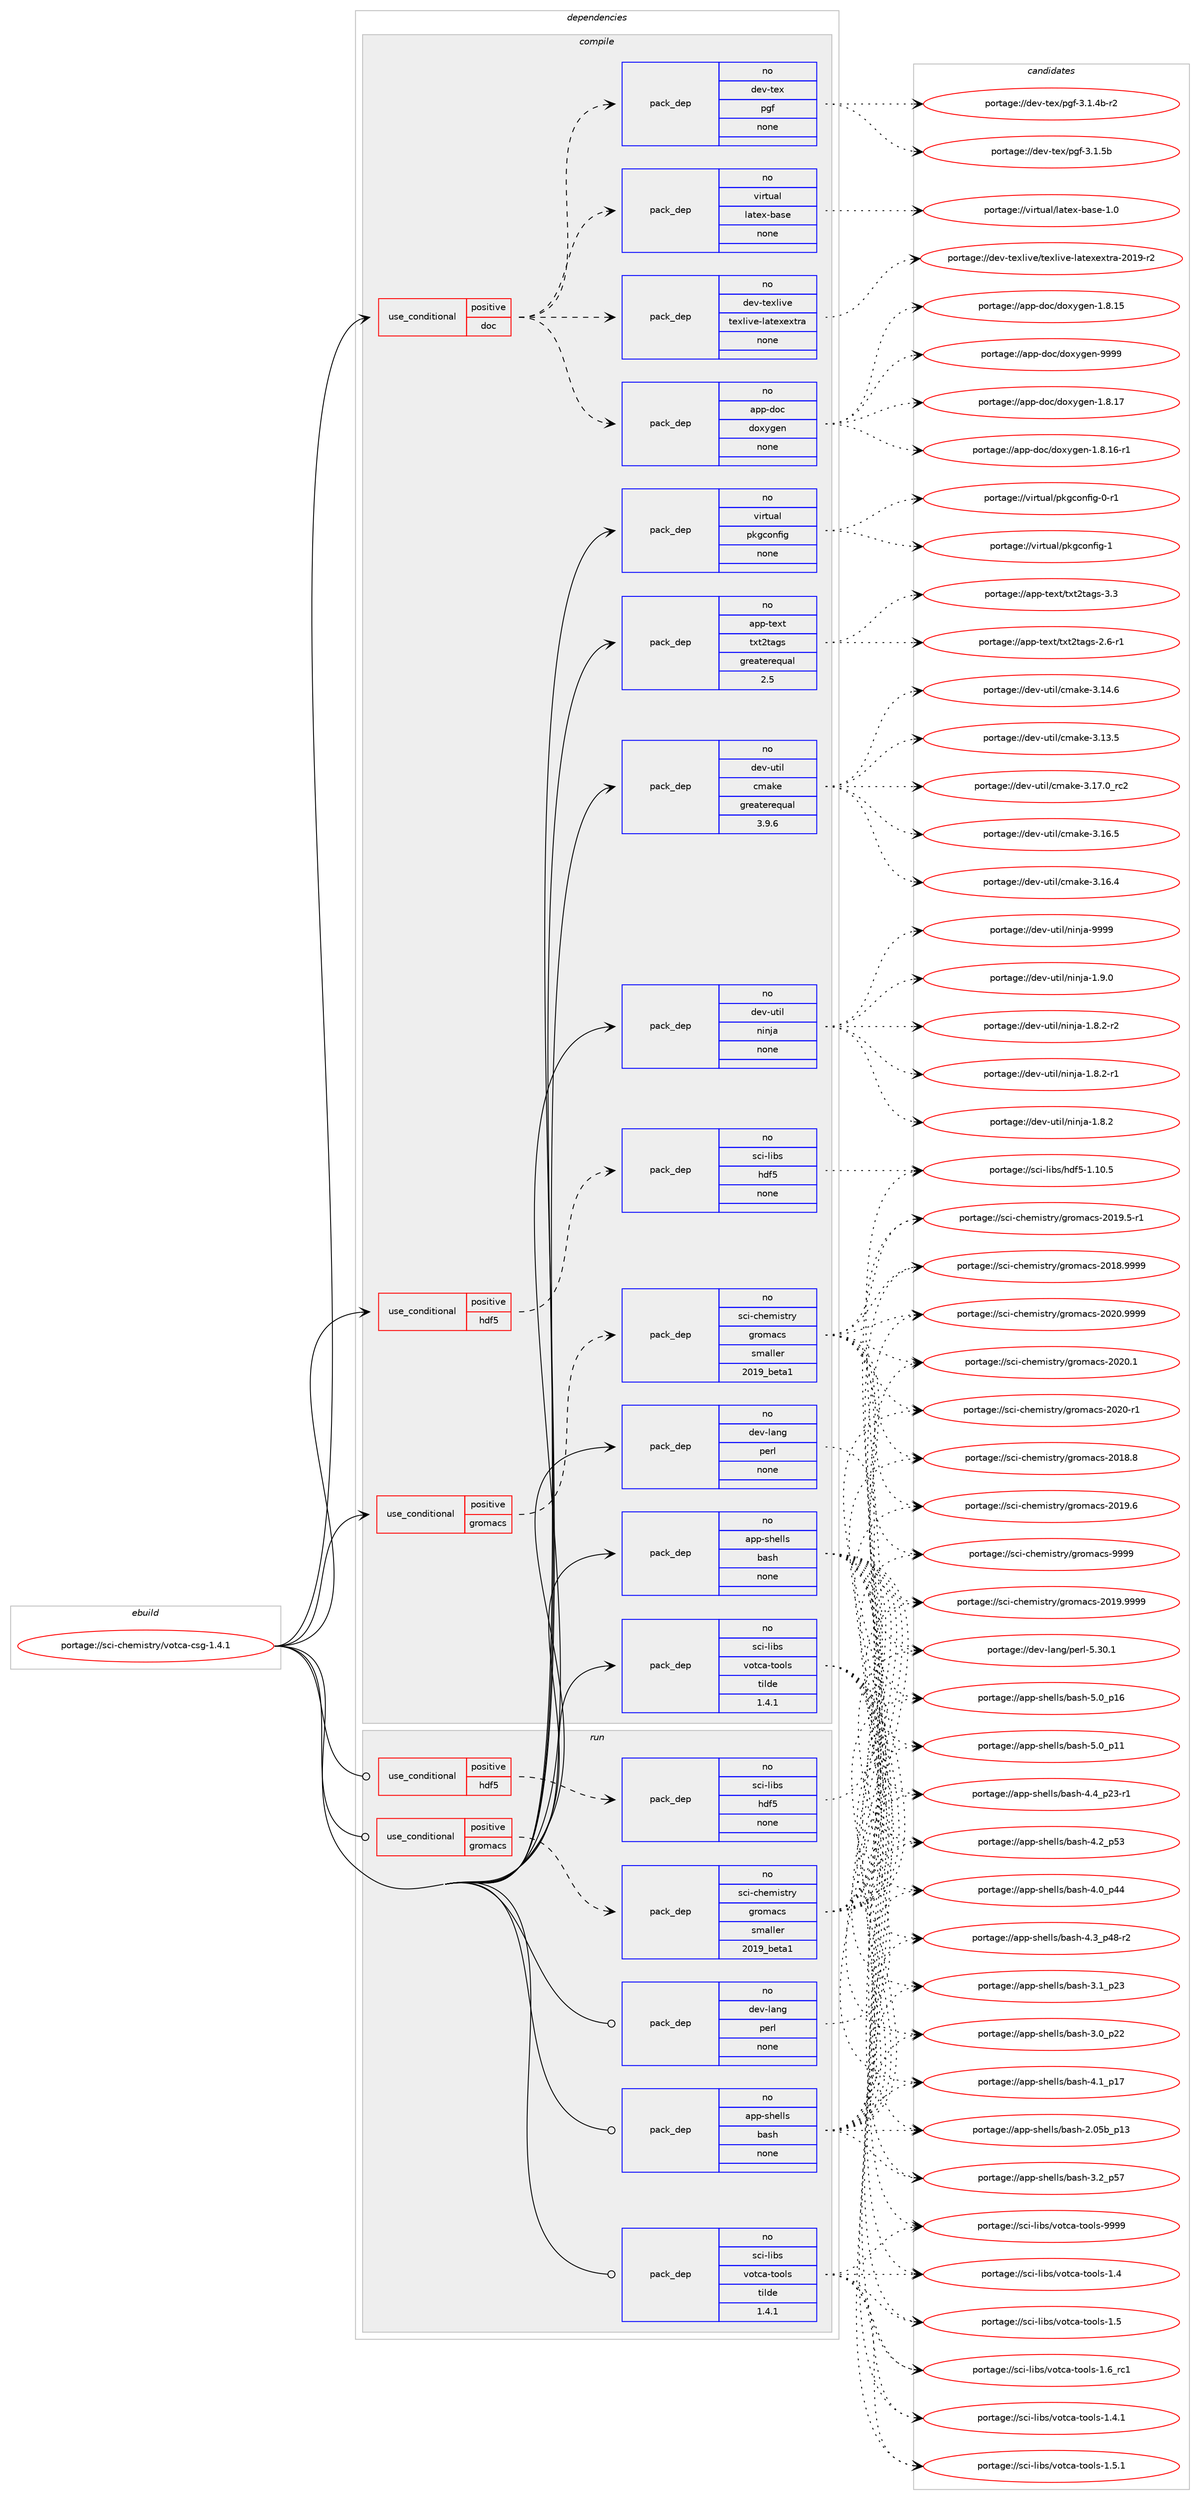 digraph prolog {

# *************
# Graph options
# *************

newrank=true;
concentrate=true;
compound=true;
graph [rankdir=LR,fontname=Helvetica,fontsize=10,ranksep=1.5];#, ranksep=2.5, nodesep=0.2];
edge  [arrowhead=vee];
node  [fontname=Helvetica,fontsize=10];

# **********
# The ebuild
# **********

subgraph cluster_leftcol {
color=gray;
rank=same;
label=<<i>ebuild</i>>;
id [label="portage://sci-chemistry/votca-csg-1.4.1", color=red, width=4, href="../sci-chemistry/votca-csg-1.4.1.svg"];
}

# ****************
# The dependencies
# ****************

subgraph cluster_midcol {
color=gray;
label=<<i>dependencies</i>>;
subgraph cluster_compile {
fillcolor="#eeeeee";
style=filled;
label=<<i>compile</i>>;
subgraph cond7781 {
dependency43125 [label=<<TABLE BORDER="0" CELLBORDER="1" CELLSPACING="0" CELLPADDING="4"><TR><TD ROWSPAN="3" CELLPADDING="10">use_conditional</TD></TR><TR><TD>positive</TD></TR><TR><TD>doc</TD></TR></TABLE>>, shape=none, color=red];
subgraph pack34440 {
dependency43126 [label=<<TABLE BORDER="0" CELLBORDER="1" CELLSPACING="0" CELLPADDING="4" WIDTH="220"><TR><TD ROWSPAN="6" CELLPADDING="30">pack_dep</TD></TR><TR><TD WIDTH="110">no</TD></TR><TR><TD>app-doc</TD></TR><TR><TD>doxygen</TD></TR><TR><TD>none</TD></TR><TR><TD></TD></TR></TABLE>>, shape=none, color=blue];
}
dependency43125:e -> dependency43126:w [weight=20,style="dashed",arrowhead="vee"];
subgraph pack34441 {
dependency43127 [label=<<TABLE BORDER="0" CELLBORDER="1" CELLSPACING="0" CELLPADDING="4" WIDTH="220"><TR><TD ROWSPAN="6" CELLPADDING="30">pack_dep</TD></TR><TR><TD WIDTH="110">no</TD></TR><TR><TD>dev-texlive</TD></TR><TR><TD>texlive-latexextra</TD></TR><TR><TD>none</TD></TR><TR><TD></TD></TR></TABLE>>, shape=none, color=blue];
}
dependency43125:e -> dependency43127:w [weight=20,style="dashed",arrowhead="vee"];
subgraph pack34442 {
dependency43128 [label=<<TABLE BORDER="0" CELLBORDER="1" CELLSPACING="0" CELLPADDING="4" WIDTH="220"><TR><TD ROWSPAN="6" CELLPADDING="30">pack_dep</TD></TR><TR><TD WIDTH="110">no</TD></TR><TR><TD>virtual</TD></TR><TR><TD>latex-base</TD></TR><TR><TD>none</TD></TR><TR><TD></TD></TR></TABLE>>, shape=none, color=blue];
}
dependency43125:e -> dependency43128:w [weight=20,style="dashed",arrowhead="vee"];
subgraph pack34443 {
dependency43129 [label=<<TABLE BORDER="0" CELLBORDER="1" CELLSPACING="0" CELLPADDING="4" WIDTH="220"><TR><TD ROWSPAN="6" CELLPADDING="30">pack_dep</TD></TR><TR><TD WIDTH="110">no</TD></TR><TR><TD>dev-tex</TD></TR><TR><TD>pgf</TD></TR><TR><TD>none</TD></TR><TR><TD></TD></TR></TABLE>>, shape=none, color=blue];
}
dependency43125:e -> dependency43129:w [weight=20,style="dashed",arrowhead="vee"];
}
id:e -> dependency43125:w [weight=20,style="solid",arrowhead="vee"];
subgraph cond7782 {
dependency43130 [label=<<TABLE BORDER="0" CELLBORDER="1" CELLSPACING="0" CELLPADDING="4"><TR><TD ROWSPAN="3" CELLPADDING="10">use_conditional</TD></TR><TR><TD>positive</TD></TR><TR><TD>gromacs</TD></TR></TABLE>>, shape=none, color=red];
subgraph pack34444 {
dependency43131 [label=<<TABLE BORDER="0" CELLBORDER="1" CELLSPACING="0" CELLPADDING="4" WIDTH="220"><TR><TD ROWSPAN="6" CELLPADDING="30">pack_dep</TD></TR><TR><TD WIDTH="110">no</TD></TR><TR><TD>sci-chemistry</TD></TR><TR><TD>gromacs</TD></TR><TR><TD>smaller</TD></TR><TR><TD>2019_beta1</TD></TR></TABLE>>, shape=none, color=blue];
}
dependency43130:e -> dependency43131:w [weight=20,style="dashed",arrowhead="vee"];
}
id:e -> dependency43130:w [weight=20,style="solid",arrowhead="vee"];
subgraph cond7783 {
dependency43132 [label=<<TABLE BORDER="0" CELLBORDER="1" CELLSPACING="0" CELLPADDING="4"><TR><TD ROWSPAN="3" CELLPADDING="10">use_conditional</TD></TR><TR><TD>positive</TD></TR><TR><TD>hdf5</TD></TR></TABLE>>, shape=none, color=red];
subgraph pack34445 {
dependency43133 [label=<<TABLE BORDER="0" CELLBORDER="1" CELLSPACING="0" CELLPADDING="4" WIDTH="220"><TR><TD ROWSPAN="6" CELLPADDING="30">pack_dep</TD></TR><TR><TD WIDTH="110">no</TD></TR><TR><TD>sci-libs</TD></TR><TR><TD>hdf5</TD></TR><TR><TD>none</TD></TR><TR><TD></TD></TR></TABLE>>, shape=none, color=blue];
}
dependency43132:e -> dependency43133:w [weight=20,style="dashed",arrowhead="vee"];
}
id:e -> dependency43132:w [weight=20,style="solid",arrowhead="vee"];
subgraph pack34446 {
dependency43134 [label=<<TABLE BORDER="0" CELLBORDER="1" CELLSPACING="0" CELLPADDING="4" WIDTH="220"><TR><TD ROWSPAN="6" CELLPADDING="30">pack_dep</TD></TR><TR><TD WIDTH="110">no</TD></TR><TR><TD>app-shells</TD></TR><TR><TD>bash</TD></TR><TR><TD>none</TD></TR><TR><TD></TD></TR></TABLE>>, shape=none, color=blue];
}
id:e -> dependency43134:w [weight=20,style="solid",arrowhead="vee"];
subgraph pack34447 {
dependency43135 [label=<<TABLE BORDER="0" CELLBORDER="1" CELLSPACING="0" CELLPADDING="4" WIDTH="220"><TR><TD ROWSPAN="6" CELLPADDING="30">pack_dep</TD></TR><TR><TD WIDTH="110">no</TD></TR><TR><TD>app-text</TD></TR><TR><TD>txt2tags</TD></TR><TR><TD>greaterequal</TD></TR><TR><TD>2.5</TD></TR></TABLE>>, shape=none, color=blue];
}
id:e -> dependency43135:w [weight=20,style="solid",arrowhead="vee"];
subgraph pack34448 {
dependency43136 [label=<<TABLE BORDER="0" CELLBORDER="1" CELLSPACING="0" CELLPADDING="4" WIDTH="220"><TR><TD ROWSPAN="6" CELLPADDING="30">pack_dep</TD></TR><TR><TD WIDTH="110">no</TD></TR><TR><TD>dev-lang</TD></TR><TR><TD>perl</TD></TR><TR><TD>none</TD></TR><TR><TD></TD></TR></TABLE>>, shape=none, color=blue];
}
id:e -> dependency43136:w [weight=20,style="solid",arrowhead="vee"];
subgraph pack34449 {
dependency43137 [label=<<TABLE BORDER="0" CELLBORDER="1" CELLSPACING="0" CELLPADDING="4" WIDTH="220"><TR><TD ROWSPAN="6" CELLPADDING="30">pack_dep</TD></TR><TR><TD WIDTH="110">no</TD></TR><TR><TD>dev-util</TD></TR><TR><TD>cmake</TD></TR><TR><TD>greaterequal</TD></TR><TR><TD>3.9.6</TD></TR></TABLE>>, shape=none, color=blue];
}
id:e -> dependency43137:w [weight=20,style="solid",arrowhead="vee"];
subgraph pack34450 {
dependency43138 [label=<<TABLE BORDER="0" CELLBORDER="1" CELLSPACING="0" CELLPADDING="4" WIDTH="220"><TR><TD ROWSPAN="6" CELLPADDING="30">pack_dep</TD></TR><TR><TD WIDTH="110">no</TD></TR><TR><TD>dev-util</TD></TR><TR><TD>ninja</TD></TR><TR><TD>none</TD></TR><TR><TD></TD></TR></TABLE>>, shape=none, color=blue];
}
id:e -> dependency43138:w [weight=20,style="solid",arrowhead="vee"];
subgraph pack34451 {
dependency43139 [label=<<TABLE BORDER="0" CELLBORDER="1" CELLSPACING="0" CELLPADDING="4" WIDTH="220"><TR><TD ROWSPAN="6" CELLPADDING="30">pack_dep</TD></TR><TR><TD WIDTH="110">no</TD></TR><TR><TD>sci-libs</TD></TR><TR><TD>votca-tools</TD></TR><TR><TD>tilde</TD></TR><TR><TD>1.4.1</TD></TR></TABLE>>, shape=none, color=blue];
}
id:e -> dependency43139:w [weight=20,style="solid",arrowhead="vee"];
subgraph pack34452 {
dependency43140 [label=<<TABLE BORDER="0" CELLBORDER="1" CELLSPACING="0" CELLPADDING="4" WIDTH="220"><TR><TD ROWSPAN="6" CELLPADDING="30">pack_dep</TD></TR><TR><TD WIDTH="110">no</TD></TR><TR><TD>virtual</TD></TR><TR><TD>pkgconfig</TD></TR><TR><TD>none</TD></TR><TR><TD></TD></TR></TABLE>>, shape=none, color=blue];
}
id:e -> dependency43140:w [weight=20,style="solid",arrowhead="vee"];
}
subgraph cluster_compileandrun {
fillcolor="#eeeeee";
style=filled;
label=<<i>compile and run</i>>;
}
subgraph cluster_run {
fillcolor="#eeeeee";
style=filled;
label=<<i>run</i>>;
subgraph cond7784 {
dependency43141 [label=<<TABLE BORDER="0" CELLBORDER="1" CELLSPACING="0" CELLPADDING="4"><TR><TD ROWSPAN="3" CELLPADDING="10">use_conditional</TD></TR><TR><TD>positive</TD></TR><TR><TD>gromacs</TD></TR></TABLE>>, shape=none, color=red];
subgraph pack34453 {
dependency43142 [label=<<TABLE BORDER="0" CELLBORDER="1" CELLSPACING="0" CELLPADDING="4" WIDTH="220"><TR><TD ROWSPAN="6" CELLPADDING="30">pack_dep</TD></TR><TR><TD WIDTH="110">no</TD></TR><TR><TD>sci-chemistry</TD></TR><TR><TD>gromacs</TD></TR><TR><TD>smaller</TD></TR><TR><TD>2019_beta1</TD></TR></TABLE>>, shape=none, color=blue];
}
dependency43141:e -> dependency43142:w [weight=20,style="dashed",arrowhead="vee"];
}
id:e -> dependency43141:w [weight=20,style="solid",arrowhead="odot"];
subgraph cond7785 {
dependency43143 [label=<<TABLE BORDER="0" CELLBORDER="1" CELLSPACING="0" CELLPADDING="4"><TR><TD ROWSPAN="3" CELLPADDING="10">use_conditional</TD></TR><TR><TD>positive</TD></TR><TR><TD>hdf5</TD></TR></TABLE>>, shape=none, color=red];
subgraph pack34454 {
dependency43144 [label=<<TABLE BORDER="0" CELLBORDER="1" CELLSPACING="0" CELLPADDING="4" WIDTH="220"><TR><TD ROWSPAN="6" CELLPADDING="30">pack_dep</TD></TR><TR><TD WIDTH="110">no</TD></TR><TR><TD>sci-libs</TD></TR><TR><TD>hdf5</TD></TR><TR><TD>none</TD></TR><TR><TD></TD></TR></TABLE>>, shape=none, color=blue];
}
dependency43143:e -> dependency43144:w [weight=20,style="dashed",arrowhead="vee"];
}
id:e -> dependency43143:w [weight=20,style="solid",arrowhead="odot"];
subgraph pack34455 {
dependency43145 [label=<<TABLE BORDER="0" CELLBORDER="1" CELLSPACING="0" CELLPADDING="4" WIDTH="220"><TR><TD ROWSPAN="6" CELLPADDING="30">pack_dep</TD></TR><TR><TD WIDTH="110">no</TD></TR><TR><TD>app-shells</TD></TR><TR><TD>bash</TD></TR><TR><TD>none</TD></TR><TR><TD></TD></TR></TABLE>>, shape=none, color=blue];
}
id:e -> dependency43145:w [weight=20,style="solid",arrowhead="odot"];
subgraph pack34456 {
dependency43146 [label=<<TABLE BORDER="0" CELLBORDER="1" CELLSPACING="0" CELLPADDING="4" WIDTH="220"><TR><TD ROWSPAN="6" CELLPADDING="30">pack_dep</TD></TR><TR><TD WIDTH="110">no</TD></TR><TR><TD>dev-lang</TD></TR><TR><TD>perl</TD></TR><TR><TD>none</TD></TR><TR><TD></TD></TR></TABLE>>, shape=none, color=blue];
}
id:e -> dependency43146:w [weight=20,style="solid",arrowhead="odot"];
subgraph pack34457 {
dependency43147 [label=<<TABLE BORDER="0" CELLBORDER="1" CELLSPACING="0" CELLPADDING="4" WIDTH="220"><TR><TD ROWSPAN="6" CELLPADDING="30">pack_dep</TD></TR><TR><TD WIDTH="110">no</TD></TR><TR><TD>sci-libs</TD></TR><TR><TD>votca-tools</TD></TR><TR><TD>tilde</TD></TR><TR><TD>1.4.1</TD></TR></TABLE>>, shape=none, color=blue];
}
id:e -> dependency43147:w [weight=20,style="solid",arrowhead="odot"];
}
}

# **************
# The candidates
# **************

subgraph cluster_choices {
rank=same;
color=gray;
label=<<i>candidates</i>>;

subgraph choice34440 {
color=black;
nodesep=1;
choice971121124510011199471001111201211031011104557575757 [label="portage://app-doc/doxygen-9999", color=red, width=4,href="../app-doc/doxygen-9999.svg"];
choice9711211245100111994710011112012110310111045494656464955 [label="portage://app-doc/doxygen-1.8.17", color=red, width=4,href="../app-doc/doxygen-1.8.17.svg"];
choice97112112451001119947100111120121103101110454946564649544511449 [label="portage://app-doc/doxygen-1.8.16-r1", color=red, width=4,href="../app-doc/doxygen-1.8.16-r1.svg"];
choice9711211245100111994710011112012110310111045494656464953 [label="portage://app-doc/doxygen-1.8.15", color=red, width=4,href="../app-doc/doxygen-1.8.15.svg"];
dependency43126:e -> choice971121124510011199471001111201211031011104557575757:w [style=dotted,weight="100"];
dependency43126:e -> choice9711211245100111994710011112012110310111045494656464955:w [style=dotted,weight="100"];
dependency43126:e -> choice97112112451001119947100111120121103101110454946564649544511449:w [style=dotted,weight="100"];
dependency43126:e -> choice9711211245100111994710011112012110310111045494656464953:w [style=dotted,weight="100"];
}
subgraph choice34441 {
color=black;
nodesep=1;
choice100101118451161011201081051181014711610112010810511810145108971161011201011201161149745504849574511450 [label="portage://dev-texlive/texlive-latexextra-2019-r2", color=red, width=4,href="../dev-texlive/texlive-latexextra-2019-r2.svg"];
dependency43127:e -> choice100101118451161011201081051181014711610112010810511810145108971161011201011201161149745504849574511450:w [style=dotted,weight="100"];
}
subgraph choice34442 {
color=black;
nodesep=1;
choice11810511411611797108471089711610112045989711510145494648 [label="portage://virtual/latex-base-1.0", color=red, width=4,href="../virtual/latex-base-1.0.svg"];
dependency43128:e -> choice11810511411611797108471089711610112045989711510145494648:w [style=dotted,weight="100"];
}
subgraph choice34443 {
color=black;
nodesep=1;
choice100101118451161011204711210310245514649465398 [label="portage://dev-tex/pgf-3.1.5b", color=red, width=4,href="../dev-tex/pgf-3.1.5b.svg"];
choice1001011184511610112047112103102455146494652984511450 [label="portage://dev-tex/pgf-3.1.4b-r2", color=red, width=4,href="../dev-tex/pgf-3.1.4b-r2.svg"];
dependency43129:e -> choice100101118451161011204711210310245514649465398:w [style=dotted,weight="100"];
dependency43129:e -> choice1001011184511610112047112103102455146494652984511450:w [style=dotted,weight="100"];
}
subgraph choice34444 {
color=black;
nodesep=1;
choice1159910545991041011091051151161141214710311411110997991154557575757 [label="portage://sci-chemistry/gromacs-9999", color=red, width=4,href="../sci-chemistry/gromacs-9999.svg"];
choice11599105459910410110910511511611412147103114111109979911545504850484657575757 [label="portage://sci-chemistry/gromacs-2020.9999", color=red, width=4,href="../sci-chemistry/gromacs-2020.9999.svg"];
choice11599105459910410110910511511611412147103114111109979911545504850484649 [label="portage://sci-chemistry/gromacs-2020.1", color=red, width=4,href="../sci-chemistry/gromacs-2020.1.svg"];
choice11599105459910410110910511511611412147103114111109979911545504850484511449 [label="portage://sci-chemistry/gromacs-2020-r1", color=red, width=4,href="../sci-chemistry/gromacs-2020-r1.svg"];
choice11599105459910410110910511511611412147103114111109979911545504849574657575757 [label="portage://sci-chemistry/gromacs-2019.9999", color=red, width=4,href="../sci-chemistry/gromacs-2019.9999.svg"];
choice11599105459910410110910511511611412147103114111109979911545504849574654 [label="portage://sci-chemistry/gromacs-2019.6", color=red, width=4,href="../sci-chemistry/gromacs-2019.6.svg"];
choice115991054599104101109105115116114121471031141111099799115455048495746534511449 [label="portage://sci-chemistry/gromacs-2019.5-r1", color=red, width=4,href="../sci-chemistry/gromacs-2019.5-r1.svg"];
choice11599105459910410110910511511611412147103114111109979911545504849564657575757 [label="portage://sci-chemistry/gromacs-2018.9999", color=red, width=4,href="../sci-chemistry/gromacs-2018.9999.svg"];
choice11599105459910410110910511511611412147103114111109979911545504849564656 [label="portage://sci-chemistry/gromacs-2018.8", color=red, width=4,href="../sci-chemistry/gromacs-2018.8.svg"];
dependency43131:e -> choice1159910545991041011091051151161141214710311411110997991154557575757:w [style=dotted,weight="100"];
dependency43131:e -> choice11599105459910410110910511511611412147103114111109979911545504850484657575757:w [style=dotted,weight="100"];
dependency43131:e -> choice11599105459910410110910511511611412147103114111109979911545504850484649:w [style=dotted,weight="100"];
dependency43131:e -> choice11599105459910410110910511511611412147103114111109979911545504850484511449:w [style=dotted,weight="100"];
dependency43131:e -> choice11599105459910410110910511511611412147103114111109979911545504849574657575757:w [style=dotted,weight="100"];
dependency43131:e -> choice11599105459910410110910511511611412147103114111109979911545504849574654:w [style=dotted,weight="100"];
dependency43131:e -> choice115991054599104101109105115116114121471031141111099799115455048495746534511449:w [style=dotted,weight="100"];
dependency43131:e -> choice11599105459910410110910511511611412147103114111109979911545504849564657575757:w [style=dotted,weight="100"];
dependency43131:e -> choice11599105459910410110910511511611412147103114111109979911545504849564656:w [style=dotted,weight="100"];
}
subgraph choice34445 {
color=black;
nodesep=1;
choice115991054510810598115471041001025345494649484653 [label="portage://sci-libs/hdf5-1.10.5", color=red, width=4,href="../sci-libs/hdf5-1.10.5.svg"];
dependency43133:e -> choice115991054510810598115471041001025345494649484653:w [style=dotted,weight="100"];
}
subgraph choice34446 {
color=black;
nodesep=1;
choice971121124511510410110810811547989711510445534648951124954 [label="portage://app-shells/bash-5.0_p16", color=red, width=4,href="../app-shells/bash-5.0_p16.svg"];
choice971121124511510410110810811547989711510445534648951124949 [label="portage://app-shells/bash-5.0_p11", color=red, width=4,href="../app-shells/bash-5.0_p11.svg"];
choice9711211245115104101108108115479897115104455246529511250514511449 [label="portage://app-shells/bash-4.4_p23-r1", color=red, width=4,href="../app-shells/bash-4.4_p23-r1.svg"];
choice9711211245115104101108108115479897115104455246519511252564511450 [label="portage://app-shells/bash-4.3_p48-r2", color=red, width=4,href="../app-shells/bash-4.3_p48-r2.svg"];
choice971121124511510410110810811547989711510445524650951125351 [label="portage://app-shells/bash-4.2_p53", color=red, width=4,href="../app-shells/bash-4.2_p53.svg"];
choice971121124511510410110810811547989711510445524649951124955 [label="portage://app-shells/bash-4.1_p17", color=red, width=4,href="../app-shells/bash-4.1_p17.svg"];
choice971121124511510410110810811547989711510445524648951125252 [label="portage://app-shells/bash-4.0_p44", color=red, width=4,href="../app-shells/bash-4.0_p44.svg"];
choice971121124511510410110810811547989711510445514650951125355 [label="portage://app-shells/bash-3.2_p57", color=red, width=4,href="../app-shells/bash-3.2_p57.svg"];
choice971121124511510410110810811547989711510445514649951125051 [label="portage://app-shells/bash-3.1_p23", color=red, width=4,href="../app-shells/bash-3.1_p23.svg"];
choice971121124511510410110810811547989711510445514648951125050 [label="portage://app-shells/bash-3.0_p22", color=red, width=4,href="../app-shells/bash-3.0_p22.svg"];
choice9711211245115104101108108115479897115104455046485398951124951 [label="portage://app-shells/bash-2.05b_p13", color=red, width=4,href="../app-shells/bash-2.05b_p13.svg"];
dependency43134:e -> choice971121124511510410110810811547989711510445534648951124954:w [style=dotted,weight="100"];
dependency43134:e -> choice971121124511510410110810811547989711510445534648951124949:w [style=dotted,weight="100"];
dependency43134:e -> choice9711211245115104101108108115479897115104455246529511250514511449:w [style=dotted,weight="100"];
dependency43134:e -> choice9711211245115104101108108115479897115104455246519511252564511450:w [style=dotted,weight="100"];
dependency43134:e -> choice971121124511510410110810811547989711510445524650951125351:w [style=dotted,weight="100"];
dependency43134:e -> choice971121124511510410110810811547989711510445524649951124955:w [style=dotted,weight="100"];
dependency43134:e -> choice971121124511510410110810811547989711510445524648951125252:w [style=dotted,weight="100"];
dependency43134:e -> choice971121124511510410110810811547989711510445514650951125355:w [style=dotted,weight="100"];
dependency43134:e -> choice971121124511510410110810811547989711510445514649951125051:w [style=dotted,weight="100"];
dependency43134:e -> choice971121124511510410110810811547989711510445514648951125050:w [style=dotted,weight="100"];
dependency43134:e -> choice9711211245115104101108108115479897115104455046485398951124951:w [style=dotted,weight="100"];
}
subgraph choice34447 {
color=black;
nodesep=1;
choice971121124511610112011647116120116501169710311545514651 [label="portage://app-text/txt2tags-3.3", color=red, width=4,href="../app-text/txt2tags-3.3.svg"];
choice9711211245116101120116471161201165011697103115455046544511449 [label="portage://app-text/txt2tags-2.6-r1", color=red, width=4,href="../app-text/txt2tags-2.6-r1.svg"];
dependency43135:e -> choice971121124511610112011647116120116501169710311545514651:w [style=dotted,weight="100"];
dependency43135:e -> choice9711211245116101120116471161201165011697103115455046544511449:w [style=dotted,weight="100"];
}
subgraph choice34448 {
color=black;
nodesep=1;
choice10010111845108971101034711210111410845534651484649 [label="portage://dev-lang/perl-5.30.1", color=red, width=4,href="../dev-lang/perl-5.30.1.svg"];
dependency43136:e -> choice10010111845108971101034711210111410845534651484649:w [style=dotted,weight="100"];
}
subgraph choice34449 {
color=black;
nodesep=1;
choice1001011184511711610510847991099710710145514649554648951149950 [label="portage://dev-util/cmake-3.17.0_rc2", color=red, width=4,href="../dev-util/cmake-3.17.0_rc2.svg"];
choice1001011184511711610510847991099710710145514649544653 [label="portage://dev-util/cmake-3.16.5", color=red, width=4,href="../dev-util/cmake-3.16.5.svg"];
choice1001011184511711610510847991099710710145514649544652 [label="portage://dev-util/cmake-3.16.4", color=red, width=4,href="../dev-util/cmake-3.16.4.svg"];
choice1001011184511711610510847991099710710145514649524654 [label="portage://dev-util/cmake-3.14.6", color=red, width=4,href="../dev-util/cmake-3.14.6.svg"];
choice1001011184511711610510847991099710710145514649514653 [label="portage://dev-util/cmake-3.13.5", color=red, width=4,href="../dev-util/cmake-3.13.5.svg"];
dependency43137:e -> choice1001011184511711610510847991099710710145514649554648951149950:w [style=dotted,weight="100"];
dependency43137:e -> choice1001011184511711610510847991099710710145514649544653:w [style=dotted,weight="100"];
dependency43137:e -> choice1001011184511711610510847991099710710145514649544652:w [style=dotted,weight="100"];
dependency43137:e -> choice1001011184511711610510847991099710710145514649524654:w [style=dotted,weight="100"];
dependency43137:e -> choice1001011184511711610510847991099710710145514649514653:w [style=dotted,weight="100"];
}
subgraph choice34450 {
color=black;
nodesep=1;
choice1001011184511711610510847110105110106974557575757 [label="portage://dev-util/ninja-9999", color=red, width=4,href="../dev-util/ninja-9999.svg"];
choice100101118451171161051084711010511010697454946574648 [label="portage://dev-util/ninja-1.9.0", color=red, width=4,href="../dev-util/ninja-1.9.0.svg"];
choice1001011184511711610510847110105110106974549465646504511450 [label="portage://dev-util/ninja-1.8.2-r2", color=red, width=4,href="../dev-util/ninja-1.8.2-r2.svg"];
choice1001011184511711610510847110105110106974549465646504511449 [label="portage://dev-util/ninja-1.8.2-r1", color=red, width=4,href="../dev-util/ninja-1.8.2-r1.svg"];
choice100101118451171161051084711010511010697454946564650 [label="portage://dev-util/ninja-1.8.2", color=red, width=4,href="../dev-util/ninja-1.8.2.svg"];
dependency43138:e -> choice1001011184511711610510847110105110106974557575757:w [style=dotted,weight="100"];
dependency43138:e -> choice100101118451171161051084711010511010697454946574648:w [style=dotted,weight="100"];
dependency43138:e -> choice1001011184511711610510847110105110106974549465646504511450:w [style=dotted,weight="100"];
dependency43138:e -> choice1001011184511711610510847110105110106974549465646504511449:w [style=dotted,weight="100"];
dependency43138:e -> choice100101118451171161051084711010511010697454946564650:w [style=dotted,weight="100"];
}
subgraph choice34451 {
color=black;
nodesep=1;
choice115991054510810598115471181111169997451161111111081154557575757 [label="portage://sci-libs/votca-tools-9999", color=red, width=4,href="../sci-libs/votca-tools-9999.svg"];
choice1159910545108105981154711811111699974511611111110811545494654951149949 [label="portage://sci-libs/votca-tools-1.6_rc1", color=red, width=4,href="../sci-libs/votca-tools-1.6_rc1.svg"];
choice11599105451081059811547118111116999745116111111108115454946534649 [label="portage://sci-libs/votca-tools-1.5.1", color=red, width=4,href="../sci-libs/votca-tools-1.5.1.svg"];
choice1159910545108105981154711811111699974511611111110811545494653 [label="portage://sci-libs/votca-tools-1.5", color=red, width=4,href="../sci-libs/votca-tools-1.5.svg"];
choice11599105451081059811547118111116999745116111111108115454946524649 [label="portage://sci-libs/votca-tools-1.4.1", color=red, width=4,href="../sci-libs/votca-tools-1.4.1.svg"];
choice1159910545108105981154711811111699974511611111110811545494652 [label="portage://sci-libs/votca-tools-1.4", color=red, width=4,href="../sci-libs/votca-tools-1.4.svg"];
dependency43139:e -> choice115991054510810598115471181111169997451161111111081154557575757:w [style=dotted,weight="100"];
dependency43139:e -> choice1159910545108105981154711811111699974511611111110811545494654951149949:w [style=dotted,weight="100"];
dependency43139:e -> choice11599105451081059811547118111116999745116111111108115454946534649:w [style=dotted,weight="100"];
dependency43139:e -> choice1159910545108105981154711811111699974511611111110811545494653:w [style=dotted,weight="100"];
dependency43139:e -> choice11599105451081059811547118111116999745116111111108115454946524649:w [style=dotted,weight="100"];
dependency43139:e -> choice1159910545108105981154711811111699974511611111110811545494652:w [style=dotted,weight="100"];
}
subgraph choice34452 {
color=black;
nodesep=1;
choice1181051141161179710847112107103991111101021051034549 [label="portage://virtual/pkgconfig-1", color=red, width=4,href="../virtual/pkgconfig-1.svg"];
choice11810511411611797108471121071039911111010210510345484511449 [label="portage://virtual/pkgconfig-0-r1", color=red, width=4,href="../virtual/pkgconfig-0-r1.svg"];
dependency43140:e -> choice1181051141161179710847112107103991111101021051034549:w [style=dotted,weight="100"];
dependency43140:e -> choice11810511411611797108471121071039911111010210510345484511449:w [style=dotted,weight="100"];
}
subgraph choice34453 {
color=black;
nodesep=1;
choice1159910545991041011091051151161141214710311411110997991154557575757 [label="portage://sci-chemistry/gromacs-9999", color=red, width=4,href="../sci-chemistry/gromacs-9999.svg"];
choice11599105459910410110910511511611412147103114111109979911545504850484657575757 [label="portage://sci-chemistry/gromacs-2020.9999", color=red, width=4,href="../sci-chemistry/gromacs-2020.9999.svg"];
choice11599105459910410110910511511611412147103114111109979911545504850484649 [label="portage://sci-chemistry/gromacs-2020.1", color=red, width=4,href="../sci-chemistry/gromacs-2020.1.svg"];
choice11599105459910410110910511511611412147103114111109979911545504850484511449 [label="portage://sci-chemistry/gromacs-2020-r1", color=red, width=4,href="../sci-chemistry/gromacs-2020-r1.svg"];
choice11599105459910410110910511511611412147103114111109979911545504849574657575757 [label="portage://sci-chemistry/gromacs-2019.9999", color=red, width=4,href="../sci-chemistry/gromacs-2019.9999.svg"];
choice11599105459910410110910511511611412147103114111109979911545504849574654 [label="portage://sci-chemistry/gromacs-2019.6", color=red, width=4,href="../sci-chemistry/gromacs-2019.6.svg"];
choice115991054599104101109105115116114121471031141111099799115455048495746534511449 [label="portage://sci-chemistry/gromacs-2019.5-r1", color=red, width=4,href="../sci-chemistry/gromacs-2019.5-r1.svg"];
choice11599105459910410110910511511611412147103114111109979911545504849564657575757 [label="portage://sci-chemistry/gromacs-2018.9999", color=red, width=4,href="../sci-chemistry/gromacs-2018.9999.svg"];
choice11599105459910410110910511511611412147103114111109979911545504849564656 [label="portage://sci-chemistry/gromacs-2018.8", color=red, width=4,href="../sci-chemistry/gromacs-2018.8.svg"];
dependency43142:e -> choice1159910545991041011091051151161141214710311411110997991154557575757:w [style=dotted,weight="100"];
dependency43142:e -> choice11599105459910410110910511511611412147103114111109979911545504850484657575757:w [style=dotted,weight="100"];
dependency43142:e -> choice11599105459910410110910511511611412147103114111109979911545504850484649:w [style=dotted,weight="100"];
dependency43142:e -> choice11599105459910410110910511511611412147103114111109979911545504850484511449:w [style=dotted,weight="100"];
dependency43142:e -> choice11599105459910410110910511511611412147103114111109979911545504849574657575757:w [style=dotted,weight="100"];
dependency43142:e -> choice11599105459910410110910511511611412147103114111109979911545504849574654:w [style=dotted,weight="100"];
dependency43142:e -> choice115991054599104101109105115116114121471031141111099799115455048495746534511449:w [style=dotted,weight="100"];
dependency43142:e -> choice11599105459910410110910511511611412147103114111109979911545504849564657575757:w [style=dotted,weight="100"];
dependency43142:e -> choice11599105459910410110910511511611412147103114111109979911545504849564656:w [style=dotted,weight="100"];
}
subgraph choice34454 {
color=black;
nodesep=1;
choice115991054510810598115471041001025345494649484653 [label="portage://sci-libs/hdf5-1.10.5", color=red, width=4,href="../sci-libs/hdf5-1.10.5.svg"];
dependency43144:e -> choice115991054510810598115471041001025345494649484653:w [style=dotted,weight="100"];
}
subgraph choice34455 {
color=black;
nodesep=1;
choice971121124511510410110810811547989711510445534648951124954 [label="portage://app-shells/bash-5.0_p16", color=red, width=4,href="../app-shells/bash-5.0_p16.svg"];
choice971121124511510410110810811547989711510445534648951124949 [label="portage://app-shells/bash-5.0_p11", color=red, width=4,href="../app-shells/bash-5.0_p11.svg"];
choice9711211245115104101108108115479897115104455246529511250514511449 [label="portage://app-shells/bash-4.4_p23-r1", color=red, width=4,href="../app-shells/bash-4.4_p23-r1.svg"];
choice9711211245115104101108108115479897115104455246519511252564511450 [label="portage://app-shells/bash-4.3_p48-r2", color=red, width=4,href="../app-shells/bash-4.3_p48-r2.svg"];
choice971121124511510410110810811547989711510445524650951125351 [label="portage://app-shells/bash-4.2_p53", color=red, width=4,href="../app-shells/bash-4.2_p53.svg"];
choice971121124511510410110810811547989711510445524649951124955 [label="portage://app-shells/bash-4.1_p17", color=red, width=4,href="../app-shells/bash-4.1_p17.svg"];
choice971121124511510410110810811547989711510445524648951125252 [label="portage://app-shells/bash-4.0_p44", color=red, width=4,href="../app-shells/bash-4.0_p44.svg"];
choice971121124511510410110810811547989711510445514650951125355 [label="portage://app-shells/bash-3.2_p57", color=red, width=4,href="../app-shells/bash-3.2_p57.svg"];
choice971121124511510410110810811547989711510445514649951125051 [label="portage://app-shells/bash-3.1_p23", color=red, width=4,href="../app-shells/bash-3.1_p23.svg"];
choice971121124511510410110810811547989711510445514648951125050 [label="portage://app-shells/bash-3.0_p22", color=red, width=4,href="../app-shells/bash-3.0_p22.svg"];
choice9711211245115104101108108115479897115104455046485398951124951 [label="portage://app-shells/bash-2.05b_p13", color=red, width=4,href="../app-shells/bash-2.05b_p13.svg"];
dependency43145:e -> choice971121124511510410110810811547989711510445534648951124954:w [style=dotted,weight="100"];
dependency43145:e -> choice971121124511510410110810811547989711510445534648951124949:w [style=dotted,weight="100"];
dependency43145:e -> choice9711211245115104101108108115479897115104455246529511250514511449:w [style=dotted,weight="100"];
dependency43145:e -> choice9711211245115104101108108115479897115104455246519511252564511450:w [style=dotted,weight="100"];
dependency43145:e -> choice971121124511510410110810811547989711510445524650951125351:w [style=dotted,weight="100"];
dependency43145:e -> choice971121124511510410110810811547989711510445524649951124955:w [style=dotted,weight="100"];
dependency43145:e -> choice971121124511510410110810811547989711510445524648951125252:w [style=dotted,weight="100"];
dependency43145:e -> choice971121124511510410110810811547989711510445514650951125355:w [style=dotted,weight="100"];
dependency43145:e -> choice971121124511510410110810811547989711510445514649951125051:w [style=dotted,weight="100"];
dependency43145:e -> choice971121124511510410110810811547989711510445514648951125050:w [style=dotted,weight="100"];
dependency43145:e -> choice9711211245115104101108108115479897115104455046485398951124951:w [style=dotted,weight="100"];
}
subgraph choice34456 {
color=black;
nodesep=1;
choice10010111845108971101034711210111410845534651484649 [label="portage://dev-lang/perl-5.30.1", color=red, width=4,href="../dev-lang/perl-5.30.1.svg"];
dependency43146:e -> choice10010111845108971101034711210111410845534651484649:w [style=dotted,weight="100"];
}
subgraph choice34457 {
color=black;
nodesep=1;
choice115991054510810598115471181111169997451161111111081154557575757 [label="portage://sci-libs/votca-tools-9999", color=red, width=4,href="../sci-libs/votca-tools-9999.svg"];
choice1159910545108105981154711811111699974511611111110811545494654951149949 [label="portage://sci-libs/votca-tools-1.6_rc1", color=red, width=4,href="../sci-libs/votca-tools-1.6_rc1.svg"];
choice11599105451081059811547118111116999745116111111108115454946534649 [label="portage://sci-libs/votca-tools-1.5.1", color=red, width=4,href="../sci-libs/votca-tools-1.5.1.svg"];
choice1159910545108105981154711811111699974511611111110811545494653 [label="portage://sci-libs/votca-tools-1.5", color=red, width=4,href="../sci-libs/votca-tools-1.5.svg"];
choice11599105451081059811547118111116999745116111111108115454946524649 [label="portage://sci-libs/votca-tools-1.4.1", color=red, width=4,href="../sci-libs/votca-tools-1.4.1.svg"];
choice1159910545108105981154711811111699974511611111110811545494652 [label="portage://sci-libs/votca-tools-1.4", color=red, width=4,href="../sci-libs/votca-tools-1.4.svg"];
dependency43147:e -> choice115991054510810598115471181111169997451161111111081154557575757:w [style=dotted,weight="100"];
dependency43147:e -> choice1159910545108105981154711811111699974511611111110811545494654951149949:w [style=dotted,weight="100"];
dependency43147:e -> choice11599105451081059811547118111116999745116111111108115454946534649:w [style=dotted,weight="100"];
dependency43147:e -> choice1159910545108105981154711811111699974511611111110811545494653:w [style=dotted,weight="100"];
dependency43147:e -> choice11599105451081059811547118111116999745116111111108115454946524649:w [style=dotted,weight="100"];
dependency43147:e -> choice1159910545108105981154711811111699974511611111110811545494652:w [style=dotted,weight="100"];
}
}

}
